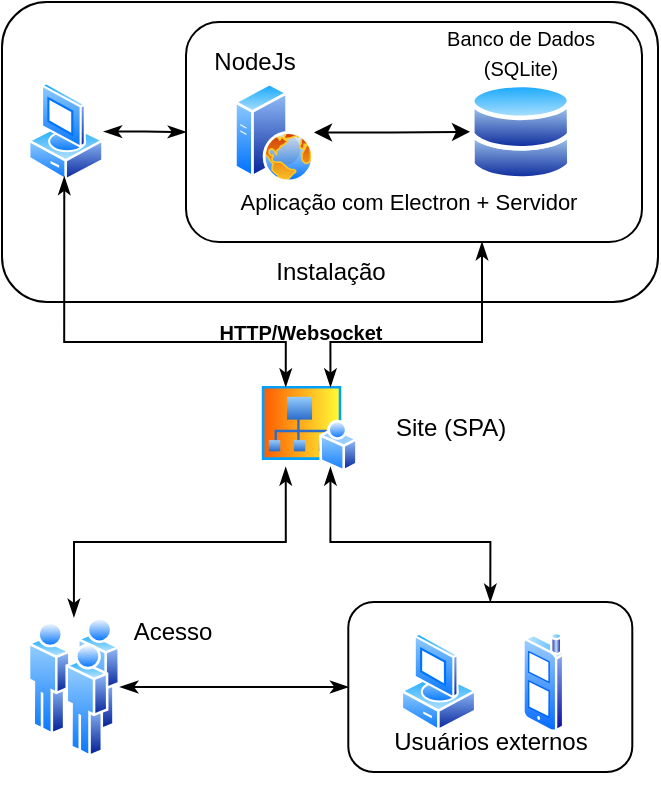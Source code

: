 <mxfile version="21.3.2" type="github">
  <diagram name="Página-1" id="d7paZ73-x0o64YWhw-Jc">
    <mxGraphModel dx="1310" dy="542" grid="1" gridSize="10" guides="1" tooltips="1" connect="1" arrows="1" fold="1" page="1" pageScale="1" pageWidth="827" pageHeight="1169" math="0" shadow="0">
      <root>
        <mxCell id="0" />
        <mxCell id="1" parent="0" />
        <mxCell id="Xmtex0wUcxxoa7ordoWG-6" value="" style="image;aspect=fixed;perimeter=ellipsePerimeter;html=1;align=center;shadow=0;dashed=0;spacingTop=3;image=img/lib/active_directory/databases.svg;" vertex="1" parent="1">
          <mxGeometry x="644" y="450.0" width="50.82" height="49.8" as="geometry" />
        </mxCell>
        <mxCell id="Xmtex0wUcxxoa7ordoWG-10" style="edgeStyle=orthogonalEdgeStyle;rounded=0;orthogonalLoop=1;jettySize=auto;html=1;exitX=1;exitY=0.5;exitDx=0;exitDy=0;entryX=0;entryY=0.5;entryDx=0;entryDy=0;startArrow=classic;startFill=1;" edge="1" parent="1" source="Xmtex0wUcxxoa7ordoWG-8" target="Xmtex0wUcxxoa7ordoWG-6">
          <mxGeometry relative="1" as="geometry" />
        </mxCell>
        <mxCell id="Xmtex0wUcxxoa7ordoWG-8" value="" style="image;aspect=fixed;perimeter=ellipsePerimeter;html=1;align=center;shadow=0;dashed=0;spacingTop=3;image=img/lib/active_directory/web_server.svg;" vertex="1" parent="1">
          <mxGeometry x="526" y="450.2" width="40" height="50" as="geometry" />
        </mxCell>
        <mxCell id="Xmtex0wUcxxoa7ordoWG-11" style="edgeStyle=orthogonalEdgeStyle;rounded=0;orthogonalLoop=1;jettySize=auto;html=1;exitX=1;exitY=0.5;exitDx=0;exitDy=0;entryX=0;entryY=0.5;entryDx=0;entryDy=0;startArrow=classicThin;startFill=1;endArrow=classicThin;endFill=1;" edge="1" parent="1" source="Xmtex0wUcxxoa7ordoWG-9" target="Xmtex0wUcxxoa7ordoWG-21">
          <mxGeometry relative="1" as="geometry" />
        </mxCell>
        <mxCell id="Xmtex0wUcxxoa7ordoWG-9" value="" style="image;aspect=fixed;perimeter=ellipsePerimeter;html=1;align=center;shadow=0;dashed=0;spacingTop=3;image=img/lib/active_directory/vista_client.svg;" vertex="1" parent="1">
          <mxGeometry x="422.9" y="449.8" width="38" height="50" as="geometry" />
        </mxCell>
        <mxCell id="Xmtex0wUcxxoa7ordoWG-33" style="edgeStyle=orthogonalEdgeStyle;rounded=0;orthogonalLoop=1;jettySize=auto;html=1;exitX=1;exitY=0.5;exitDx=0;exitDy=0;entryX=0;entryY=0.5;entryDx=0;entryDy=0;startArrow=classicThin;startFill=1;endArrow=classicThin;endFill=1;" edge="1" parent="1" source="Xmtex0wUcxxoa7ordoWG-13" target="Xmtex0wUcxxoa7ordoWG-17">
          <mxGeometry relative="1" as="geometry" />
        </mxCell>
        <mxCell id="Xmtex0wUcxxoa7ordoWG-37" style="edgeStyle=orthogonalEdgeStyle;rounded=0;orthogonalLoop=1;jettySize=auto;html=1;exitX=0.5;exitY=0;exitDx=0;exitDy=0;startArrow=classicThin;startFill=1;endArrow=classicThin;endFill=1;entryX=0.25;entryY=1;entryDx=0;entryDy=0;" edge="1" parent="1" source="Xmtex0wUcxxoa7ordoWG-13" target="Xmtex0wUcxxoa7ordoWG-29">
          <mxGeometry relative="1" as="geometry">
            <mxPoint x="445.95" y="645" as="targetPoint" />
            <Array as="points">
              <mxPoint x="446.05" y="680" />
              <mxPoint x="552.05" y="680" />
            </Array>
          </mxGeometry>
        </mxCell>
        <mxCell id="Xmtex0wUcxxoa7ordoWG-13" value="" style="image;aspect=fixed;perimeter=ellipsePerimeter;html=1;align=center;shadow=0;dashed=0;spacingTop=3;image=img/lib/active_directory/users.svg;" vertex="1" parent="1">
          <mxGeometry x="422.85" y="717.5" width="46.2" height="70" as="geometry" />
        </mxCell>
        <mxCell id="Xmtex0wUcxxoa7ordoWG-18" value="" style="group" vertex="1" connectable="0" parent="1">
          <mxGeometry x="583.15" y="710" width="142" height="95" as="geometry" />
        </mxCell>
        <mxCell id="Xmtex0wUcxxoa7ordoWG-14" value="" style="image;aspect=fixed;perimeter=ellipsePerimeter;html=1;align=center;shadow=0;dashed=0;spacingTop=3;image=img/lib/active_directory/vista_client.svg;" vertex="1" parent="Xmtex0wUcxxoa7ordoWG-18">
          <mxGeometry x="26.1" y="15" width="38" height="50" as="geometry" />
        </mxCell>
        <mxCell id="Xmtex0wUcxxoa7ordoWG-15" value="" style="image;aspect=fixed;perimeter=ellipsePerimeter;html=1;align=center;shadow=0;dashed=0;spacingTop=3;image=img/lib/active_directory/cell_phone.svg;" vertex="1" parent="Xmtex0wUcxxoa7ordoWG-18">
          <mxGeometry x="87" y="15" width="21" height="50" as="geometry" />
        </mxCell>
        <mxCell id="Xmtex0wUcxxoa7ordoWG-17" value="" style="rounded=1;whiteSpace=wrap;html=1;fillColor=none;" vertex="1" parent="Xmtex0wUcxxoa7ordoWG-18">
          <mxGeometry width="142" height="85" as="geometry" />
        </mxCell>
        <mxCell id="Xmtex0wUcxxoa7ordoWG-19" value="Usuários externos" style="text;html=1;align=center;verticalAlign=middle;resizable=0;points=[];autosize=1;strokeColor=none;fillColor=none;" vertex="1" parent="Xmtex0wUcxxoa7ordoWG-18">
          <mxGeometry x="11" y="55" width="120" height="30" as="geometry" />
        </mxCell>
        <mxCell id="Xmtex0wUcxxoa7ordoWG-20" value="" style="rounded=1;whiteSpace=wrap;html=1;fillColor=none;" vertex="1" parent="1">
          <mxGeometry x="410" y="410" width="328" height="150" as="geometry" />
        </mxCell>
        <mxCell id="Xmtex0wUcxxoa7ordoWG-21" value="" style="rounded=1;whiteSpace=wrap;html=1;fillColor=none;" vertex="1" parent="1">
          <mxGeometry x="502" y="420" width="228" height="110" as="geometry" />
        </mxCell>
        <mxCell id="Xmtex0wUcxxoa7ordoWG-22" value="Instalação" style="text;html=1;align=center;verticalAlign=middle;resizable=0;points=[];autosize=1;strokeColor=none;fillColor=none;" vertex="1" parent="1">
          <mxGeometry x="534" y="530" width="80" height="30" as="geometry" />
        </mxCell>
        <mxCell id="Xmtex0wUcxxoa7ordoWG-23" value="&lt;p style=&quot;line-height: 10%;&quot;&gt;&lt;font style=&quot;font-size: 11px;&quot;&gt;Aplicação com Electron + Servidor&lt;/font&gt;&lt;/p&gt;" style="text;html=1;align=center;verticalAlign=middle;resizable=0;points=[];autosize=1;strokeColor=none;fillColor=none;spacing=0;" vertex="1" parent="1">
          <mxGeometry x="518" y="490" width="190" height="40" as="geometry" />
        </mxCell>
        <mxCell id="Xmtex0wUcxxoa7ordoWG-24" value="NodeJs" style="text;html=1;align=center;verticalAlign=middle;resizable=0;points=[];autosize=1;strokeColor=none;fillColor=none;" vertex="1" parent="1">
          <mxGeometry x="506" y="425" width="60" height="30" as="geometry" />
        </mxCell>
        <mxCell id="Xmtex0wUcxxoa7ordoWG-25" value="&lt;font style=&quot;font-size: 10px;&quot;&gt;Banco de Dados&lt;br&gt;(SQLite)&lt;/font&gt;" style="text;html=1;align=center;verticalAlign=middle;resizable=0;points=[];autosize=1;strokeColor=none;fillColor=none;spacing=0;" vertex="1" parent="1">
          <mxGeometry x="624.41" y="415" width="90" height="40" as="geometry" />
        </mxCell>
        <mxCell id="Xmtex0wUcxxoa7ordoWG-29" value="" style="image;aspect=fixed;perimeter=ellipsePerimeter;html=1;align=center;shadow=0;dashed=0;spacingTop=3;image=img/lib/active_directory/my_sites.svg;" vertex="1" parent="1">
          <mxGeometry x="538.05" y="600" width="50" height="45" as="geometry" />
        </mxCell>
        <mxCell id="Xmtex0wUcxxoa7ordoWG-30" value="Site (SPA)" style="text;html=1;align=center;verticalAlign=middle;resizable=0;points=[];autosize=1;strokeColor=none;fillColor=none;" vertex="1" parent="1">
          <mxGeometry x="594.05" y="607.5" width="80" height="30" as="geometry" />
        </mxCell>
        <mxCell id="Xmtex0wUcxxoa7ordoWG-32" style="edgeStyle=orthogonalEdgeStyle;rounded=0;orthogonalLoop=1;jettySize=auto;html=1;exitX=0.5;exitY=0;exitDx=0;exitDy=0;endArrow=classicThin;endFill=1;startArrow=classicThin;startFill=1;entryX=0.75;entryY=1;entryDx=0;entryDy=0;" edge="1" parent="1" source="Xmtex0wUcxxoa7ordoWG-17" target="Xmtex0wUcxxoa7ordoWG-29">
          <mxGeometry relative="1" as="geometry">
            <Array as="points">
              <mxPoint x="654.05" y="680" />
              <mxPoint x="574.05" y="680" />
            </Array>
          </mxGeometry>
        </mxCell>
        <mxCell id="Xmtex0wUcxxoa7ordoWG-38" style="edgeStyle=orthogonalEdgeStyle;rounded=0;orthogonalLoop=1;jettySize=auto;html=1;exitX=0.25;exitY=0;exitDx=0;exitDy=0;entryX=0.48;entryY=0.951;entryDx=0;entryDy=0;entryPerimeter=0;startArrow=classicThin;startFill=1;endArrow=classicThin;endFill=1;" edge="1" parent="1" source="Xmtex0wUcxxoa7ordoWG-29" target="Xmtex0wUcxxoa7ordoWG-9">
          <mxGeometry relative="1" as="geometry">
            <mxPoint x="340" y="570" as="targetPoint" />
            <mxPoint x="441.9" y="630" as="sourcePoint" />
            <Array as="points">
              <mxPoint x="552" y="580" />
              <mxPoint x="441" y="580" />
            </Array>
          </mxGeometry>
        </mxCell>
        <mxCell id="Xmtex0wUcxxoa7ordoWG-45" value="HTTP/Websocket" style="text;html=1;align=center;verticalAlign=middle;resizable=0;points=[];autosize=1;strokeColor=none;fillColor=none;rotation=0;flipV=1;flipH=0;fontStyle=1;fontSize=10;" vertex="1" parent="1">
          <mxGeometry x="504" y="560" width="110" height="30" as="geometry" />
        </mxCell>
        <mxCell id="Xmtex0wUcxxoa7ordoWG-39" style="edgeStyle=orthogonalEdgeStyle;rounded=0;orthogonalLoop=1;jettySize=auto;html=1;startArrow=classicThin;startFill=1;endArrow=classicThin;endFill=1;exitX=0.75;exitY=0;exitDx=0;exitDy=0;" edge="1" parent="1" source="Xmtex0wUcxxoa7ordoWG-29">
          <mxGeometry relative="1" as="geometry">
            <mxPoint x="650" y="530" as="targetPoint" />
            <mxPoint x="590" y="620" as="sourcePoint" />
            <Array as="points">
              <mxPoint x="574" y="580" />
              <mxPoint x="650" y="580" />
            </Array>
          </mxGeometry>
        </mxCell>
        <mxCell id="Xmtex0wUcxxoa7ordoWG-47" value="Acesso&lt;br&gt;" style="text;html=1;align=center;verticalAlign=middle;resizable=0;points=[];autosize=1;strokeColor=none;fillColor=none;" vertex="1" parent="1">
          <mxGeometry x="464.95" y="710" width="60" height="30" as="geometry" />
        </mxCell>
      </root>
    </mxGraphModel>
  </diagram>
</mxfile>
